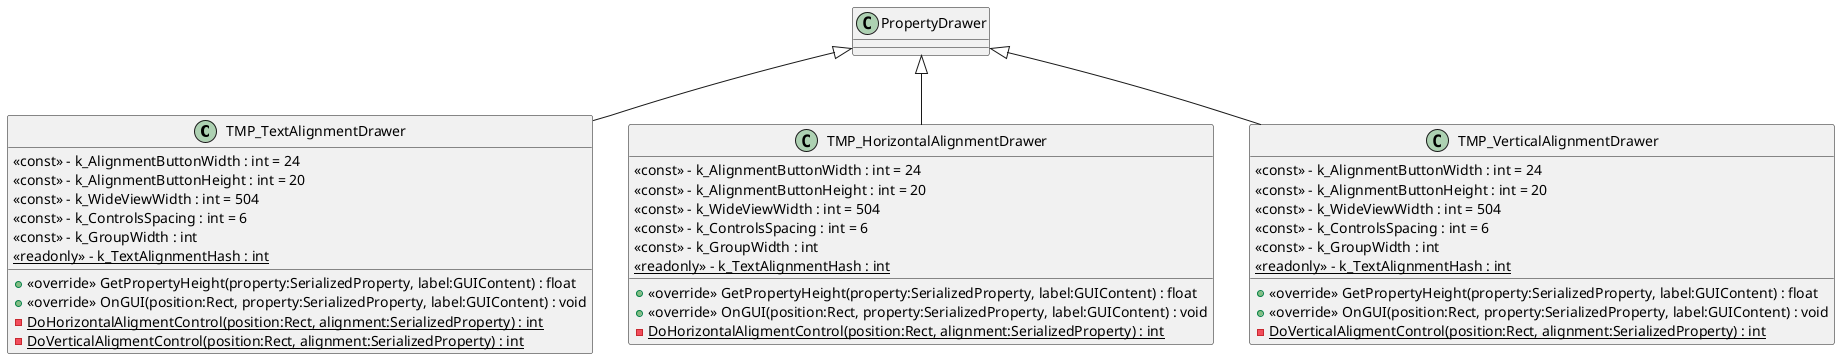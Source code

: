 @startuml
class TMP_TextAlignmentDrawer {
    <<const>> - k_AlignmentButtonWidth : int = 24
    <<const>> - k_AlignmentButtonHeight : int = 20
    <<const>> - k_WideViewWidth : int = 504
    <<const>> - k_ControlsSpacing : int = 6
    <<const>> - k_GroupWidth : int
    {static} <<readonly>> - k_TextAlignmentHash : int
    + <<override>> GetPropertyHeight(property:SerializedProperty, label:GUIContent) : float
    + <<override>> OnGUI(position:Rect, property:SerializedProperty, label:GUIContent) : void
    {static} - DoHorizontalAligmentControl(position:Rect, alignment:SerializedProperty) : int
    {static} - DoVerticalAligmentControl(position:Rect, alignment:SerializedProperty) : int
}
class TMP_HorizontalAlignmentDrawer {
    <<const>> - k_AlignmentButtonWidth : int = 24
    <<const>> - k_AlignmentButtonHeight : int = 20
    <<const>> - k_WideViewWidth : int = 504
    <<const>> - k_ControlsSpacing : int = 6
    <<const>> - k_GroupWidth : int
    {static} <<readonly>> - k_TextAlignmentHash : int
    + <<override>> GetPropertyHeight(property:SerializedProperty, label:GUIContent) : float
    + <<override>> OnGUI(position:Rect, property:SerializedProperty, label:GUIContent) : void
    {static} - DoHorizontalAligmentControl(position:Rect, alignment:SerializedProperty) : int
}
class TMP_VerticalAlignmentDrawer {
    <<const>> - k_AlignmentButtonWidth : int = 24
    <<const>> - k_AlignmentButtonHeight : int = 20
    <<const>> - k_WideViewWidth : int = 504
    <<const>> - k_ControlsSpacing : int = 6
    <<const>> - k_GroupWidth : int
    {static} <<readonly>> - k_TextAlignmentHash : int
    + <<override>> GetPropertyHeight(property:SerializedProperty, label:GUIContent) : float
    + <<override>> OnGUI(position:Rect, property:SerializedProperty, label:GUIContent) : void
    {static} - DoVerticalAligmentControl(position:Rect, alignment:SerializedProperty) : int
}
PropertyDrawer <|-- TMP_TextAlignmentDrawer
PropertyDrawer <|-- TMP_HorizontalAlignmentDrawer
PropertyDrawer <|-- TMP_VerticalAlignmentDrawer
@enduml
